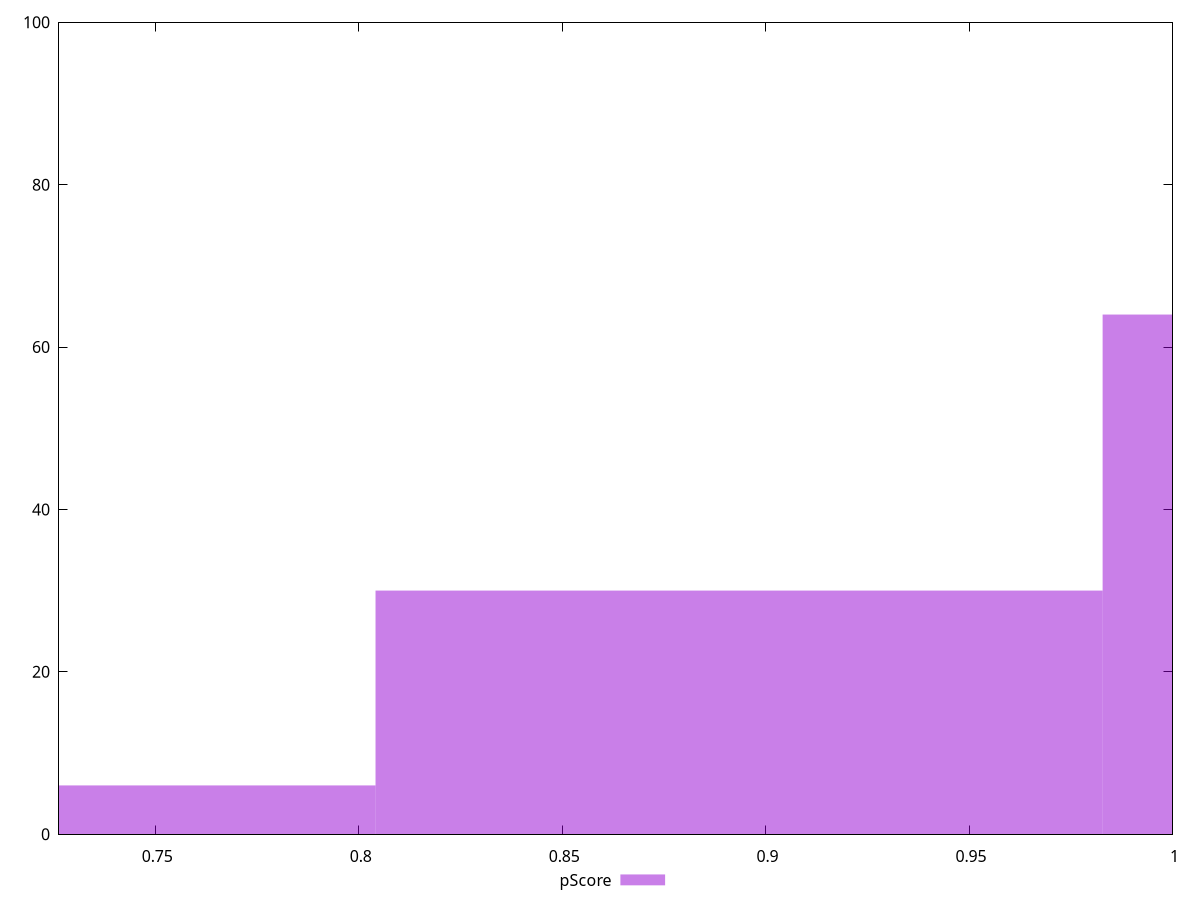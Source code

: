 reset

$pScore <<EOF
0.714783082485529 6
1.0721746237282934 64
0.8934788531069113 30
EOF

set key outside below
set boxwidth 0.17869577062138225
set xrange [0.726340000099606:1]
set yrange [0:100]
set trange [0:100]
set style fill transparent solid 0.5 noborder
set terminal svg size 640, 490 enhanced background rgb 'white'
set output "report_00019_2021-02-10T18-14-37.922Z//uses-rel-preconnect/samples/pages+cached+noadtech+nomedia/pScore/histogram.svg"

plot $pScore title "pScore" with boxes

reset
